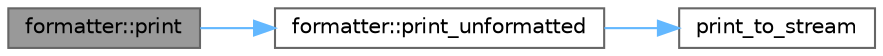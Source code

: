 digraph "formatter::print"
{
 // LATEX_PDF_SIZE
  bgcolor="transparent";
  edge [fontname=Helvetica,fontsize=10,labelfontname=Helvetica,labelfontsize=10];
  node [fontname=Helvetica,fontsize=10,shape=box,height=0.2,width=0.4];
  rankdir="LR";
  Node1 [id="Node000001",label="formatter::print",height=0.2,width=0.4,color="gray40", fillcolor="grey60", style="filled", fontcolor="black",tooltip=" "];
  Node1 -> Node2 [id="edge1_Node000001_Node000002",color="steelblue1",style="solid",tooltip=" "];
  Node2 [id="Node000002",label="formatter::print_unformatted",height=0.2,width=0.4,color="grey40", fillcolor="white", style="filled",URL="$classformatter.html#a58f997ca9e132ba8a0522be8d5709f17",tooltip=" "];
  Node2 -> Node3 [id="edge2_Node000002_Node000003",color="steelblue1",style="solid",tooltip=" "];
  Node3 [id="Node000003",label="print_to_stream",height=0.2,width=0.4,color="grey40", fillcolor="white", style="filled",URL="$toml_8h.html#a3ecc6f4250547523307312cbff28007e",tooltip=" "];
}
